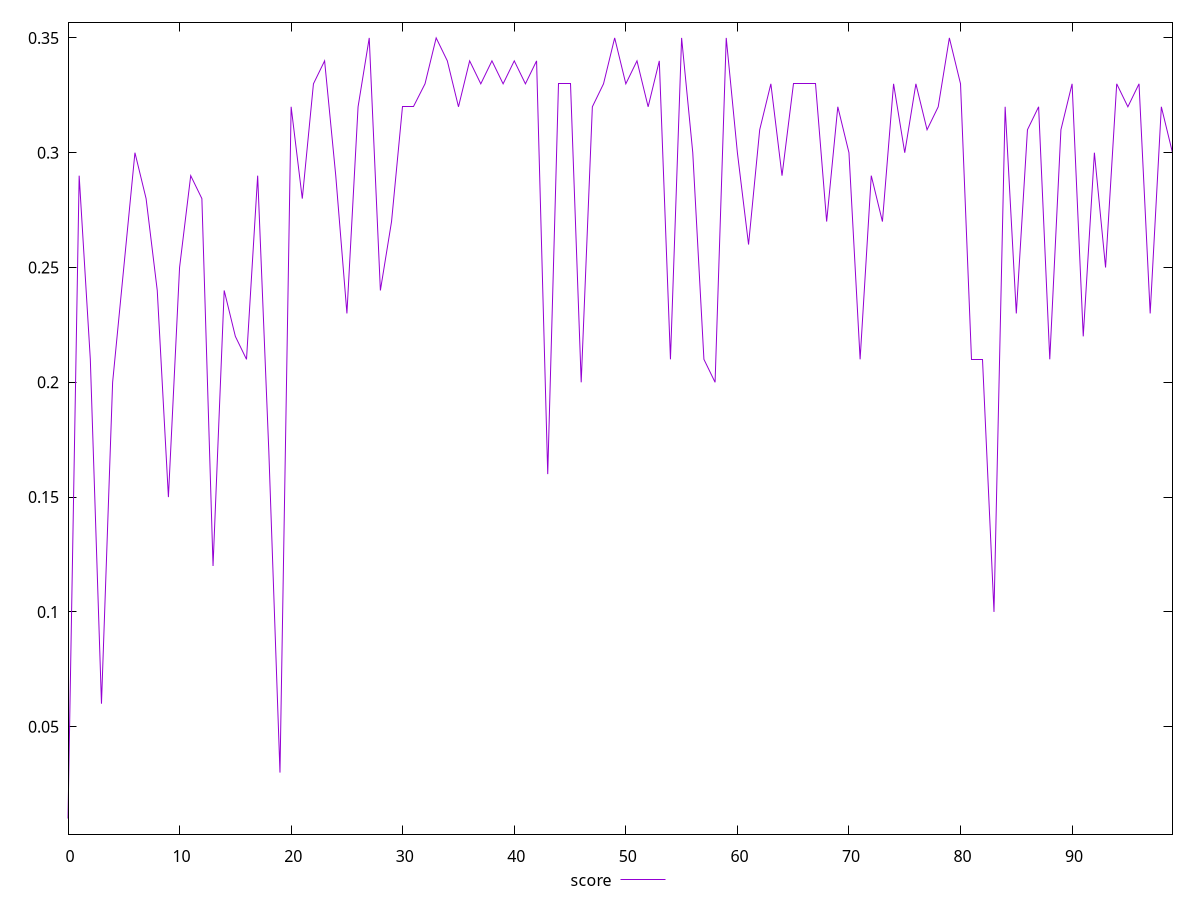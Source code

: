 reset

$score <<EOF
0 0.01
1 0.29
2 0.21
3 0.06
4 0.2
5 0.25
6 0.3
7 0.28
8 0.24
9 0.15
10 0.25
11 0.29
12 0.28
13 0.12
14 0.24
15 0.22
16 0.21
17 0.29
18 0.17
19 0.03
20 0.32
21 0.28
22 0.33
23 0.34
24 0.29
25 0.23
26 0.32
27 0.35
28 0.24
29 0.27
30 0.32
31 0.32
32 0.33
33 0.35
34 0.34
35 0.32
36 0.34
37 0.33
38 0.34
39 0.33
40 0.34
41 0.33
42 0.34
43 0.16
44 0.33
45 0.33
46 0.2
47 0.32
48 0.33
49 0.35
50 0.33
51 0.34
52 0.32
53 0.34
54 0.21
55 0.35
56 0.3
57 0.21
58 0.2
59 0.35
60 0.3
61 0.26
62 0.31
63 0.33
64 0.29
65 0.33
66 0.33
67 0.33
68 0.27
69 0.32
70 0.3
71 0.21
72 0.29
73 0.27
74 0.33
75 0.3
76 0.33
77 0.31
78 0.32
79 0.35
80 0.33
81 0.21
82 0.21
83 0.1
84 0.32
85 0.23
86 0.31
87 0.32
88 0.21
89 0.31
90 0.33
91 0.22
92 0.3
93 0.25
94 0.33
95 0.32
96 0.33
97 0.23
98 0.32
99 0.3
EOF

set key outside below
set xrange [0:99]
set yrange [0.0032000000000000006:0.35679999999999995]
set trange [0.0032000000000000006:0.35679999999999995]
set terminal svg size 640, 500 enhanced background rgb 'white'
set output "report_00026_2021-02-22T21:38:55.199Z/max-potential-fid/samples/pages+cached/score/values.svg"

plot $score title "score" with line

reset
